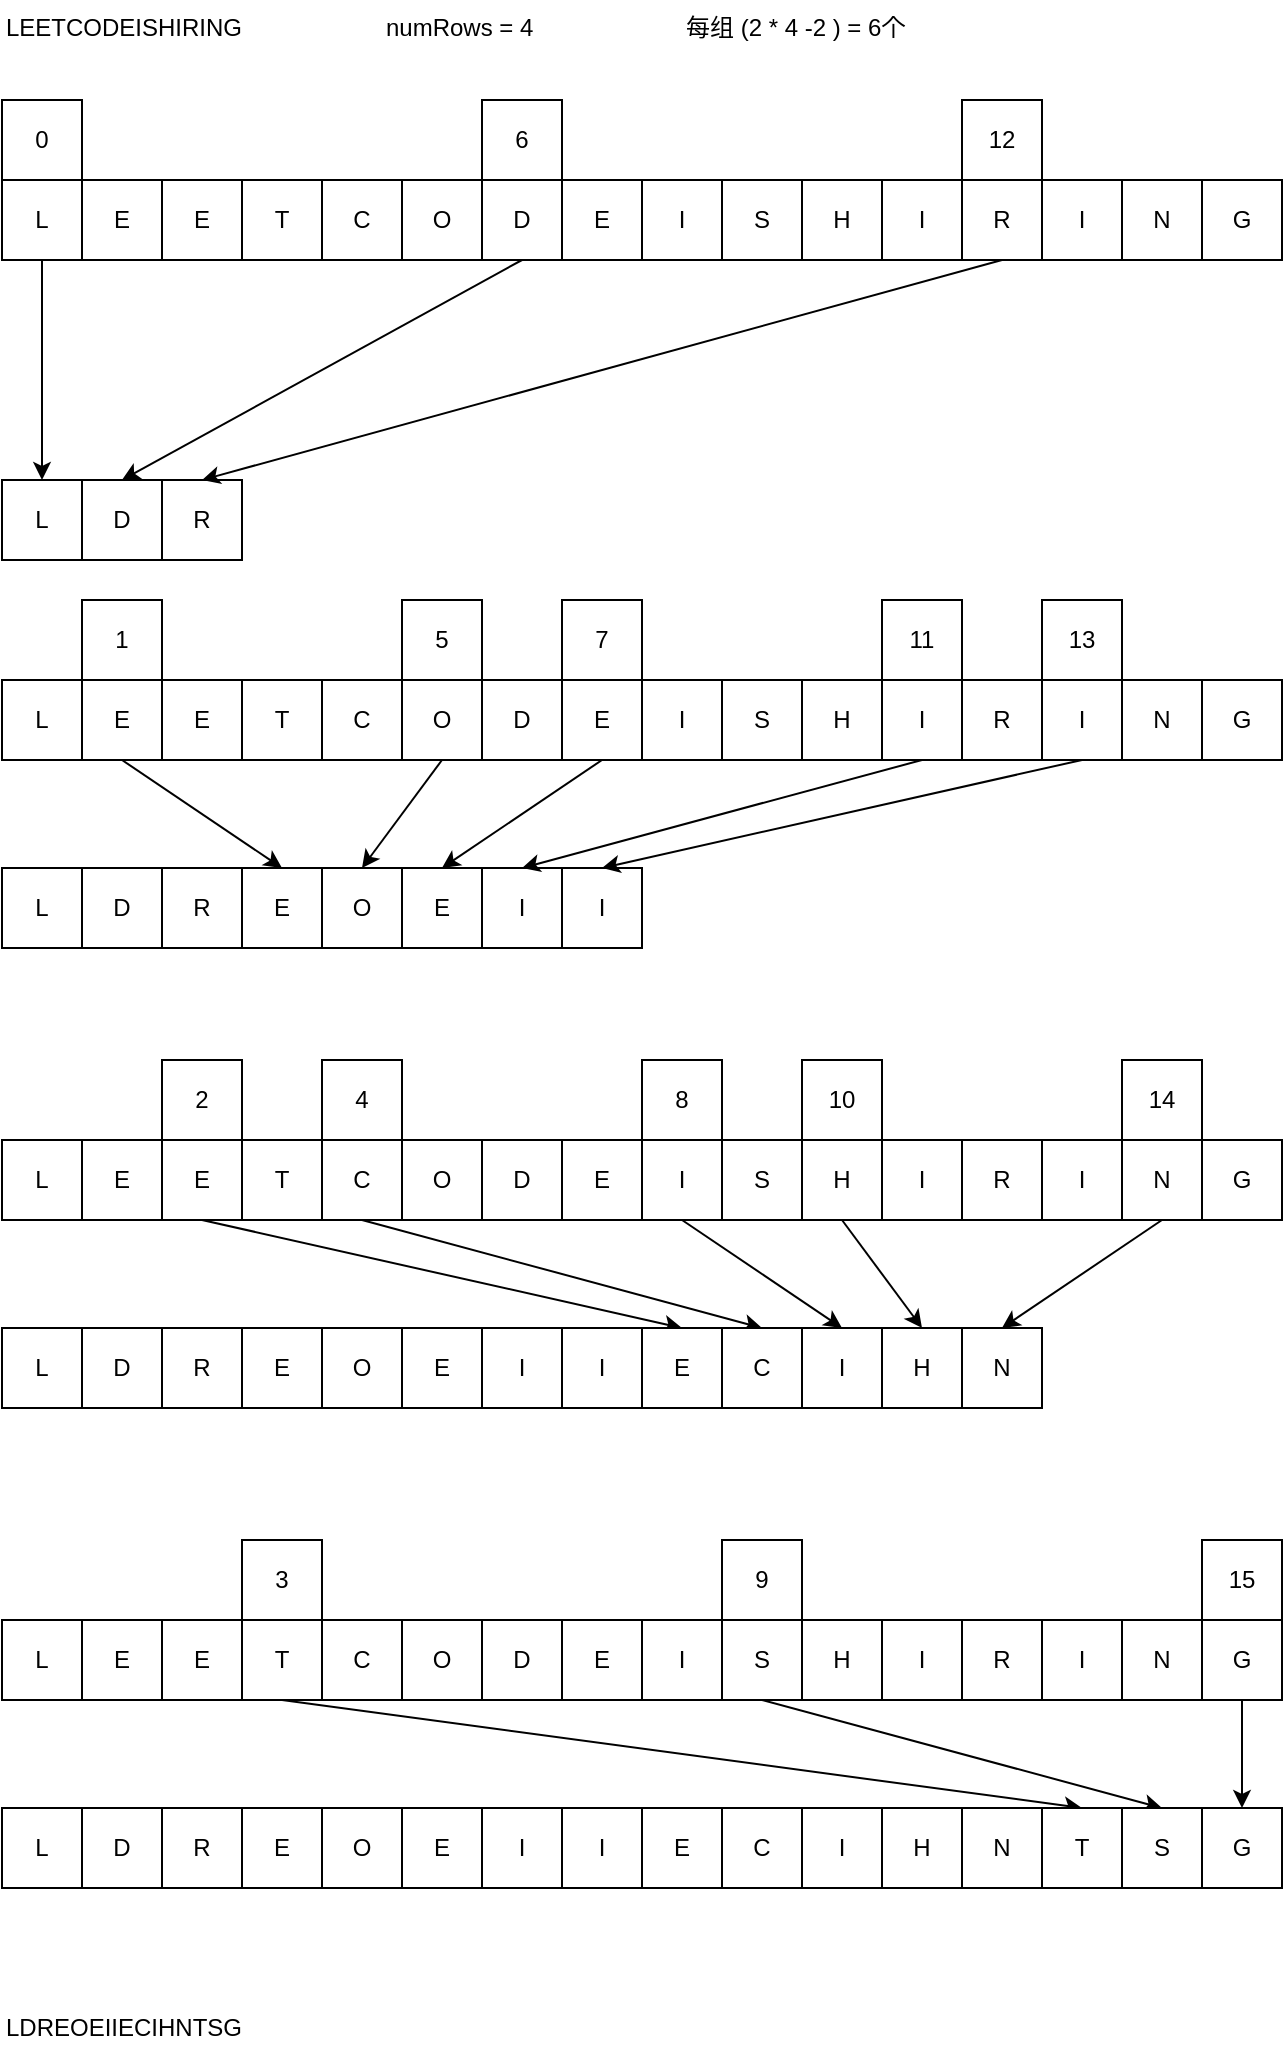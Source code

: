 <mxfile version="12.2.4"><diagram id="iaszmKcsb1CnrrRqqSlC"><mxGraphModel dx="822" dy="621" grid="1" gridSize="10" guides="1" tooltips="1" connect="1" arrows="1" fold="1" page="1" pageScale="1" pageWidth="827" pageHeight="1169" math="0" shadow="0"><root><mxCell id="0"/><mxCell id="1" parent="0"/><mxCell id="2" value="LEETCODEISHIRING" style="text;html=1;" vertex="1" parent="1"><mxGeometry x="100" y="110" width="140" height="30" as="geometry"/></mxCell><mxCell id="26" style="edgeStyle=orthogonalEdgeStyle;rounded=0;orthogonalLoop=1;jettySize=auto;html=1;exitX=0.5;exitY=1;exitDx=0;exitDy=0;" edge="1" parent="1" source="3" target="24"><mxGeometry relative="1" as="geometry"/></mxCell><mxCell id="3" value="L" style="rounded=0;whiteSpace=wrap;html=1;" vertex="1" parent="1"><mxGeometry x="100" y="200" width="40" height="40" as="geometry"/></mxCell><mxCell id="5" value="E" style="rounded=0;whiteSpace=wrap;html=1;" vertex="1" parent="1"><mxGeometry x="140" y="200" width="40" height="40" as="geometry"/></mxCell><mxCell id="6" value="E" style="rounded=0;whiteSpace=wrap;html=1;" vertex="1" parent="1"><mxGeometry x="180" y="200" width="40" height="40" as="geometry"/></mxCell><mxCell id="7" value="T" style="rounded=0;whiteSpace=wrap;html=1;" vertex="1" parent="1"><mxGeometry x="220" y="200" width="40" height="40" as="geometry"/></mxCell><mxCell id="8" value="C" style="rounded=0;whiteSpace=wrap;html=1;" vertex="1" parent="1"><mxGeometry x="260" y="200" width="40" height="40" as="geometry"/></mxCell><mxCell id="9" value="O" style="rounded=0;whiteSpace=wrap;html=1;" vertex="1" parent="1"><mxGeometry x="300" y="200" width="40" height="40" as="geometry"/></mxCell><mxCell id="10" value="D" style="rounded=0;whiteSpace=wrap;html=1;" vertex="1" parent="1"><mxGeometry x="340" y="200" width="40" height="40" as="geometry"/></mxCell><mxCell id="11" value="E" style="rounded=0;whiteSpace=wrap;html=1;" vertex="1" parent="1"><mxGeometry x="380" y="200" width="40" height="40" as="geometry"/></mxCell><mxCell id="12" value="I" style="rounded=0;whiteSpace=wrap;html=1;" vertex="1" parent="1"><mxGeometry x="420" y="200" width="40" height="40" as="geometry"/></mxCell><mxCell id="13" value="S" style="rounded=0;whiteSpace=wrap;html=1;" vertex="1" parent="1"><mxGeometry x="460" y="200" width="40" height="40" as="geometry"/></mxCell><mxCell id="14" value="H" style="rounded=0;whiteSpace=wrap;html=1;" vertex="1" parent="1"><mxGeometry x="500" y="200" width="40" height="40" as="geometry"/></mxCell><mxCell id="15" value="I" style="rounded=0;whiteSpace=wrap;html=1;" vertex="1" parent="1"><mxGeometry x="540" y="200" width="40" height="40" as="geometry"/></mxCell><mxCell id="16" value="R" style="rounded=0;whiteSpace=wrap;html=1;" vertex="1" parent="1"><mxGeometry x="580" y="200" width="40" height="40" as="geometry"/></mxCell><mxCell id="17" value="I" style="rounded=0;whiteSpace=wrap;html=1;" vertex="1" parent="1"><mxGeometry x="620" y="200" width="40" height="40" as="geometry"/></mxCell><mxCell id="18" value="N" style="rounded=0;whiteSpace=wrap;html=1;" vertex="1" parent="1"><mxGeometry x="660" y="200" width="40" height="40" as="geometry"/></mxCell><mxCell id="19" value="G" style="rounded=0;whiteSpace=wrap;html=1;" vertex="1" parent="1"><mxGeometry x="700" y="200" width="40" height="40" as="geometry"/></mxCell><mxCell id="22" value="numRows = 4" style="text;html=1;" vertex="1" parent="1"><mxGeometry x="290" y="110" width="100" height="30" as="geometry"/></mxCell><mxCell id="23" value="每组 (2 * 4 -2 ) = 6个" style="text;html=1;" vertex="1" parent="1"><mxGeometry x="440" y="110" width="120" height="30" as="geometry"/></mxCell><mxCell id="24" value="L" style="rounded=0;whiteSpace=wrap;html=1;" vertex="1" parent="1"><mxGeometry x="100" y="350" width="40" height="40" as="geometry"/></mxCell><mxCell id="25" value="D" style="rounded=0;whiteSpace=wrap;html=1;" vertex="1" parent="1"><mxGeometry x="140" y="350" width="40" height="40" as="geometry"/></mxCell><mxCell id="28" value="R" style="rounded=0;whiteSpace=wrap;html=1;" vertex="1" parent="1"><mxGeometry x="180" y="350" width="40" height="40" as="geometry"/></mxCell><mxCell id="30" value="" style="endArrow=classic;html=1;exitX=0.5;exitY=1;exitDx=0;exitDy=0;entryX=0.5;entryY=0;entryDx=0;entryDy=0;" edge="1" parent="1" source="16" target="28"><mxGeometry width="50" height="50" relative="1" as="geometry"><mxPoint x="100" y="460" as="sourcePoint"/><mxPoint x="150" y="410" as="targetPoint"/></mxGeometry></mxCell><mxCell id="31" value="" style="endArrow=classic;html=1;exitX=0.5;exitY=1;exitDx=0;exitDy=0;entryX=0.5;entryY=0;entryDx=0;entryDy=0;" edge="1" parent="1" source="10" target="25"><mxGeometry width="50" height="50" relative="1" as="geometry"><mxPoint x="320" y="240" as="sourcePoint"/><mxPoint y="350" as="targetPoint"/></mxGeometry></mxCell><mxCell id="32" value="L" style="rounded=0;whiteSpace=wrap;html=1;" vertex="1" parent="1"><mxGeometry x="100" y="450" width="40" height="40" as="geometry"/></mxCell><mxCell id="33" value="E" style="rounded=0;whiteSpace=wrap;html=1;" vertex="1" parent="1"><mxGeometry x="140" y="450" width="40" height="40" as="geometry"/></mxCell><mxCell id="34" value="E" style="rounded=0;whiteSpace=wrap;html=1;" vertex="1" parent="1"><mxGeometry x="180" y="450" width="40" height="40" as="geometry"/></mxCell><mxCell id="35" value="T" style="rounded=0;whiteSpace=wrap;html=1;" vertex="1" parent="1"><mxGeometry x="220" y="450" width="40" height="40" as="geometry"/></mxCell><mxCell id="36" value="C" style="rounded=0;whiteSpace=wrap;html=1;" vertex="1" parent="1"><mxGeometry x="260" y="450" width="40" height="40" as="geometry"/></mxCell><mxCell id="37" value="O" style="rounded=0;whiteSpace=wrap;html=1;" vertex="1" parent="1"><mxGeometry x="300" y="450" width="40" height="40" as="geometry"/></mxCell><mxCell id="38" value="D" style="rounded=0;whiteSpace=wrap;html=1;" vertex="1" parent="1"><mxGeometry x="340" y="450" width="40" height="40" as="geometry"/></mxCell><mxCell id="39" value="E" style="rounded=0;whiteSpace=wrap;html=1;" vertex="1" parent="1"><mxGeometry x="380" y="450" width="40" height="40" as="geometry"/></mxCell><mxCell id="40" value="I" style="rounded=0;whiteSpace=wrap;html=1;" vertex="1" parent="1"><mxGeometry x="420" y="450" width="40" height="40" as="geometry"/></mxCell><mxCell id="41" value="S" style="rounded=0;whiteSpace=wrap;html=1;" vertex="1" parent="1"><mxGeometry x="460" y="450" width="40" height="40" as="geometry"/></mxCell><mxCell id="42" value="H" style="rounded=0;whiteSpace=wrap;html=1;" vertex="1" parent="1"><mxGeometry x="500" y="450" width="40" height="40" as="geometry"/></mxCell><mxCell id="43" value="I" style="rounded=0;whiteSpace=wrap;html=1;" vertex="1" parent="1"><mxGeometry x="540" y="450" width="40" height="40" as="geometry"/></mxCell><mxCell id="44" value="R" style="rounded=0;whiteSpace=wrap;html=1;" vertex="1" parent="1"><mxGeometry x="580" y="450" width="40" height="40" as="geometry"/></mxCell><mxCell id="45" value="I" style="rounded=0;whiteSpace=wrap;html=1;" vertex="1" parent="1"><mxGeometry x="620" y="450" width="40" height="40" as="geometry"/></mxCell><mxCell id="46" value="N" style="rounded=0;whiteSpace=wrap;html=1;" vertex="1" parent="1"><mxGeometry x="660" y="450" width="40" height="40" as="geometry"/></mxCell><mxCell id="47" value="G" style="rounded=0;whiteSpace=wrap;html=1;" vertex="1" parent="1"><mxGeometry x="700" y="450" width="40" height="40" as="geometry"/></mxCell><mxCell id="48" value="L" style="rounded=0;whiteSpace=wrap;html=1;" vertex="1" parent="1"><mxGeometry x="100" y="544" width="40" height="40" as="geometry"/></mxCell><mxCell id="49" value="D" style="rounded=0;whiteSpace=wrap;html=1;" vertex="1" parent="1"><mxGeometry x="140" y="544" width="40" height="40" as="geometry"/></mxCell><mxCell id="50" value="R" style="rounded=0;whiteSpace=wrap;html=1;" vertex="1" parent="1"><mxGeometry x="180" y="544" width="40" height="40" as="geometry"/></mxCell><mxCell id="51" value="E" style="rounded=0;whiteSpace=wrap;html=1;" vertex="1" parent="1"><mxGeometry x="220" y="544" width="40" height="40" as="geometry"/></mxCell><mxCell id="53" value="" style="endArrow=classic;html=1;exitX=0.5;exitY=1;exitDx=0;exitDy=0;entryX=0.5;entryY=0;entryDx=0;entryDy=0;" edge="1" parent="1" source="33" target="51"><mxGeometry width="50" height="50" relative="1" as="geometry"><mxPoint x="100" y="660" as="sourcePoint"/><mxPoint x="150" y="610" as="targetPoint"/></mxGeometry></mxCell><mxCell id="54" value="0" style="rounded=0;whiteSpace=wrap;html=1;" vertex="1" parent="1"><mxGeometry x="100" y="160" width="40" height="40" as="geometry"/></mxCell><mxCell id="55" value="6" style="rounded=0;whiteSpace=wrap;html=1;" vertex="1" parent="1"><mxGeometry x="340" y="160" width="40" height="40" as="geometry"/></mxCell><mxCell id="56" value="12" style="rounded=0;whiteSpace=wrap;html=1;" vertex="1" parent="1"><mxGeometry x="580" y="160" width="40" height="40" as="geometry"/></mxCell><mxCell id="57" value="1" style="rounded=0;whiteSpace=wrap;html=1;" vertex="1" parent="1"><mxGeometry x="140" y="410" width="40" height="40" as="geometry"/></mxCell><mxCell id="58" value="5" style="rounded=0;whiteSpace=wrap;html=1;" vertex="1" parent="1"><mxGeometry x="300" y="410" width="40" height="40" as="geometry"/></mxCell><mxCell id="59" value="7" style="rounded=0;whiteSpace=wrap;html=1;" vertex="1" parent="1"><mxGeometry x="380" y="410" width="40" height="40" as="geometry"/></mxCell><mxCell id="60" value="11" style="rounded=0;whiteSpace=wrap;html=1;" vertex="1" parent="1"><mxGeometry x="540" y="410" width="40" height="40" as="geometry"/></mxCell><mxCell id="61" value="13" style="rounded=0;whiteSpace=wrap;html=1;" vertex="1" parent="1"><mxGeometry x="620" y="410" width="40" height="40" as="geometry"/></mxCell><mxCell id="62" value="O" style="rounded=0;whiteSpace=wrap;html=1;" vertex="1" parent="1"><mxGeometry x="260" y="544" width="40" height="40" as="geometry"/></mxCell><mxCell id="63" value="E" style="rounded=0;whiteSpace=wrap;html=1;" vertex="1" parent="1"><mxGeometry x="300" y="544" width="40" height="40" as="geometry"/></mxCell><mxCell id="64" value="I" style="rounded=0;whiteSpace=wrap;html=1;" vertex="1" parent="1"><mxGeometry x="340" y="544" width="40" height="40" as="geometry"/></mxCell><mxCell id="65" value="I" style="rounded=0;whiteSpace=wrap;html=1;" vertex="1" parent="1"><mxGeometry x="380" y="544" width="40" height="40" as="geometry"/></mxCell><mxCell id="66" value="" style="endArrow=classic;html=1;exitX=0.5;exitY=1;exitDx=0;exitDy=0;entryX=0.5;entryY=0;entryDx=0;entryDy=0;" edge="1" parent="1" source="37" target="62"><mxGeometry width="50" height="50" relative="1" as="geometry"><mxPoint x="290" y="540" as="sourcePoint"/><mxPoint x="340" y="490" as="targetPoint"/></mxGeometry></mxCell><mxCell id="67" value="" style="endArrow=classic;html=1;exitX=0.5;exitY=1;exitDx=0;exitDy=0;entryX=0.5;entryY=0;entryDx=0;entryDy=0;" edge="1" parent="1" source="39" target="63"><mxGeometry width="50" height="50" relative="1" as="geometry"><mxPoint x="330" y="500" as="sourcePoint"/><mxPoint x="290" y="554" as="targetPoint"/></mxGeometry></mxCell><mxCell id="68" value="" style="endArrow=classic;html=1;exitX=0.5;exitY=1;exitDx=0;exitDy=0;entryX=0.5;entryY=0;entryDx=0;entryDy=0;" edge="1" parent="1" source="43" target="64"><mxGeometry width="50" height="50" relative="1" as="geometry"><mxPoint x="410" y="500" as="sourcePoint"/><mxPoint x="330" y="554" as="targetPoint"/></mxGeometry></mxCell><mxCell id="69" value="" style="endArrow=classic;html=1;exitX=0.5;exitY=1;exitDx=0;exitDy=0;entryX=0.5;entryY=0;entryDx=0;entryDy=0;" edge="1" parent="1" source="45" target="65"><mxGeometry width="50" height="50" relative="1" as="geometry"><mxPoint x="570" y="500" as="sourcePoint"/><mxPoint x="370" y="554" as="targetPoint"/></mxGeometry></mxCell><mxCell id="70" value="L" style="rounded=0;whiteSpace=wrap;html=1;" vertex="1" parent="1"><mxGeometry x="100" y="680" width="40" height="40" as="geometry"/></mxCell><mxCell id="71" value="E" style="rounded=0;whiteSpace=wrap;html=1;" vertex="1" parent="1"><mxGeometry x="140" y="680" width="40" height="40" as="geometry"/></mxCell><mxCell id="72" value="E" style="rounded=0;whiteSpace=wrap;html=1;" vertex="1" parent="1"><mxGeometry x="180" y="680" width="40" height="40" as="geometry"/></mxCell><mxCell id="73" value="T" style="rounded=0;whiteSpace=wrap;html=1;" vertex="1" parent="1"><mxGeometry x="220" y="680" width="40" height="40" as="geometry"/></mxCell><mxCell id="74" value="C" style="rounded=0;whiteSpace=wrap;html=1;" vertex="1" parent="1"><mxGeometry x="260" y="680" width="40" height="40" as="geometry"/></mxCell><mxCell id="75" value="O" style="rounded=0;whiteSpace=wrap;html=1;" vertex="1" parent="1"><mxGeometry x="300" y="680" width="40" height="40" as="geometry"/></mxCell><mxCell id="76" value="D" style="rounded=0;whiteSpace=wrap;html=1;" vertex="1" parent="1"><mxGeometry x="340" y="680" width="40" height="40" as="geometry"/></mxCell><mxCell id="77" value="E" style="rounded=0;whiteSpace=wrap;html=1;" vertex="1" parent="1"><mxGeometry x="380" y="680" width="40" height="40" as="geometry"/></mxCell><mxCell id="78" value="I" style="rounded=0;whiteSpace=wrap;html=1;" vertex="1" parent="1"><mxGeometry x="420" y="680" width="40" height="40" as="geometry"/></mxCell><mxCell id="79" value="S" style="rounded=0;whiteSpace=wrap;html=1;" vertex="1" parent="1"><mxGeometry x="460" y="680" width="40" height="40" as="geometry"/></mxCell><mxCell id="80" value="H" style="rounded=0;whiteSpace=wrap;html=1;" vertex="1" parent="1"><mxGeometry x="500" y="680" width="40" height="40" as="geometry"/></mxCell><mxCell id="81" value="I" style="rounded=0;whiteSpace=wrap;html=1;" vertex="1" parent="1"><mxGeometry x="540" y="680" width="40" height="40" as="geometry"/></mxCell><mxCell id="82" value="R" style="rounded=0;whiteSpace=wrap;html=1;" vertex="1" parent="1"><mxGeometry x="580" y="680" width="40" height="40" as="geometry"/></mxCell><mxCell id="83" value="I" style="rounded=0;whiteSpace=wrap;html=1;" vertex="1" parent="1"><mxGeometry x="620" y="680" width="40" height="40" as="geometry"/></mxCell><mxCell id="84" value="N" style="rounded=0;whiteSpace=wrap;html=1;" vertex="1" parent="1"><mxGeometry x="660" y="680" width="40" height="40" as="geometry"/></mxCell><mxCell id="85" value="G" style="rounded=0;whiteSpace=wrap;html=1;" vertex="1" parent="1"><mxGeometry x="700" y="680" width="40" height="40" as="geometry"/></mxCell><mxCell id="86" value="L" style="rounded=0;whiteSpace=wrap;html=1;" vertex="1" parent="1"><mxGeometry x="100" y="774" width="40" height="40" as="geometry"/></mxCell><mxCell id="87" value="D" style="rounded=0;whiteSpace=wrap;html=1;" vertex="1" parent="1"><mxGeometry x="140" y="774" width="40" height="40" as="geometry"/></mxCell><mxCell id="88" value="R" style="rounded=0;whiteSpace=wrap;html=1;" vertex="1" parent="1"><mxGeometry x="180" y="774" width="40" height="40" as="geometry"/></mxCell><mxCell id="89" value="E" style="rounded=0;whiteSpace=wrap;html=1;" vertex="1" parent="1"><mxGeometry x="220" y="774" width="40" height="40" as="geometry"/></mxCell><mxCell id="90" value="" style="endArrow=classic;html=1;exitX=0.5;exitY=1;exitDx=0;exitDy=0;entryX=0.5;entryY=0;entryDx=0;entryDy=0;" edge="1" parent="1" source="72" target="104"><mxGeometry width="50" height="50" relative="1" as="geometry"><mxPoint x="100" y="890" as="sourcePoint"/><mxPoint x="150" y="840" as="targetPoint"/></mxGeometry></mxCell><mxCell id="91" value="2" style="rounded=0;whiteSpace=wrap;html=1;" vertex="1" parent="1"><mxGeometry x="180" y="640" width="40" height="40" as="geometry"/></mxCell><mxCell id="92" value="4" style="rounded=0;whiteSpace=wrap;html=1;" vertex="1" parent="1"><mxGeometry x="260" y="640" width="40" height="40" as="geometry"/></mxCell><mxCell id="93" value="8" style="rounded=0;whiteSpace=wrap;html=1;" vertex="1" parent="1"><mxGeometry x="420" y="640" width="40" height="40" as="geometry"/></mxCell><mxCell id="94" value="10" style="rounded=0;whiteSpace=wrap;html=1;" vertex="1" parent="1"><mxGeometry x="500" y="640" width="40" height="40" as="geometry"/></mxCell><mxCell id="95" value="14" style="rounded=0;whiteSpace=wrap;html=1;" vertex="1" parent="1"><mxGeometry x="660" y="640" width="40" height="40" as="geometry"/></mxCell><mxCell id="96" value="O" style="rounded=0;whiteSpace=wrap;html=1;" vertex="1" parent="1"><mxGeometry x="260" y="774" width="40" height="40" as="geometry"/></mxCell><mxCell id="97" value="E" style="rounded=0;whiteSpace=wrap;html=1;" vertex="1" parent="1"><mxGeometry x="300" y="774" width="40" height="40" as="geometry"/></mxCell><mxCell id="98" value="I" style="rounded=0;whiteSpace=wrap;html=1;" vertex="1" parent="1"><mxGeometry x="340" y="774" width="40" height="40" as="geometry"/></mxCell><mxCell id="99" value="I" style="rounded=0;whiteSpace=wrap;html=1;" vertex="1" parent="1"><mxGeometry x="380" y="774" width="40" height="40" as="geometry"/></mxCell><mxCell id="100" value="" style="endArrow=classic;html=1;exitX=0.5;exitY=1;exitDx=0;exitDy=0;entryX=0.5;entryY=0;entryDx=0;entryDy=0;" edge="1" parent="1" source="74" target="105"><mxGeometry width="50" height="50" relative="1" as="geometry"><mxPoint x="290" y="770" as="sourcePoint"/><mxPoint x="340" y="720" as="targetPoint"/></mxGeometry></mxCell><mxCell id="101" value="" style="endArrow=classic;html=1;exitX=0.5;exitY=1;exitDx=0;exitDy=0;entryX=0.5;entryY=0;entryDx=0;entryDy=0;" edge="1" parent="1" source="78" target="106"><mxGeometry width="50" height="50" relative="1" as="geometry"><mxPoint x="330" y="730" as="sourcePoint"/><mxPoint x="290" y="784" as="targetPoint"/></mxGeometry></mxCell><mxCell id="102" value="" style="endArrow=classic;html=1;exitX=0.5;exitY=1;exitDx=0;exitDy=0;entryX=0.5;entryY=0;entryDx=0;entryDy=0;" edge="1" parent="1" source="80" target="107"><mxGeometry width="50" height="50" relative="1" as="geometry"><mxPoint x="410" y="730" as="sourcePoint"/><mxPoint x="330" y="784" as="targetPoint"/></mxGeometry></mxCell><mxCell id="103" value="" style="endArrow=classic;html=1;exitX=0.5;exitY=1;exitDx=0;exitDy=0;entryX=0.5;entryY=0;entryDx=0;entryDy=0;" edge="1" parent="1" source="84" target="108"><mxGeometry width="50" height="50" relative="1" as="geometry"><mxPoint x="570" y="730" as="sourcePoint"/><mxPoint x="370" y="784" as="targetPoint"/></mxGeometry></mxCell><mxCell id="104" value="E" style="rounded=0;whiteSpace=wrap;html=1;" vertex="1" parent="1"><mxGeometry x="420" y="774" width="40" height="40" as="geometry"/></mxCell><mxCell id="105" value="C" style="rounded=0;whiteSpace=wrap;html=1;" vertex="1" parent="1"><mxGeometry x="460" y="774" width="40" height="40" as="geometry"/></mxCell><mxCell id="106" value="I" style="rounded=0;whiteSpace=wrap;html=1;" vertex="1" parent="1"><mxGeometry x="500" y="774" width="40" height="40" as="geometry"/></mxCell><mxCell id="107" value="H" style="rounded=0;whiteSpace=wrap;html=1;" vertex="1" parent="1"><mxGeometry x="540" y="774" width="40" height="40" as="geometry"/></mxCell><mxCell id="108" value="N" style="rounded=0;whiteSpace=wrap;html=1;" vertex="1" parent="1"><mxGeometry x="580" y="774" width="40" height="40" as="geometry"/></mxCell><mxCell id="109" value="L" style="rounded=0;whiteSpace=wrap;html=1;" vertex="1" parent="1"><mxGeometry x="100" y="920" width="40" height="40" as="geometry"/></mxCell><mxCell id="110" value="E" style="rounded=0;whiteSpace=wrap;html=1;" vertex="1" parent="1"><mxGeometry x="140" y="920" width="40" height="40" as="geometry"/></mxCell><mxCell id="111" value="E" style="rounded=0;whiteSpace=wrap;html=1;" vertex="1" parent="1"><mxGeometry x="180" y="920" width="40" height="40" as="geometry"/></mxCell><mxCell id="112" value="T" style="rounded=0;whiteSpace=wrap;html=1;" vertex="1" parent="1"><mxGeometry x="220" y="920" width="40" height="40" as="geometry"/></mxCell><mxCell id="113" value="C" style="rounded=0;whiteSpace=wrap;html=1;" vertex="1" parent="1"><mxGeometry x="260" y="920" width="40" height="40" as="geometry"/></mxCell><mxCell id="114" value="O" style="rounded=0;whiteSpace=wrap;html=1;" vertex="1" parent="1"><mxGeometry x="300" y="920" width="40" height="40" as="geometry"/></mxCell><mxCell id="115" value="D" style="rounded=0;whiteSpace=wrap;html=1;" vertex="1" parent="1"><mxGeometry x="340" y="920" width="40" height="40" as="geometry"/></mxCell><mxCell id="116" value="E" style="rounded=0;whiteSpace=wrap;html=1;" vertex="1" parent="1"><mxGeometry x="380" y="920" width="40" height="40" as="geometry"/></mxCell><mxCell id="117" value="I" style="rounded=0;whiteSpace=wrap;html=1;" vertex="1" parent="1"><mxGeometry x="420" y="920" width="40" height="40" as="geometry"/></mxCell><mxCell id="118" value="S" style="rounded=0;whiteSpace=wrap;html=1;" vertex="1" parent="1"><mxGeometry x="460" y="920" width="40" height="40" as="geometry"/></mxCell><mxCell id="119" value="H" style="rounded=0;whiteSpace=wrap;html=1;" vertex="1" parent="1"><mxGeometry x="500" y="920" width="40" height="40" as="geometry"/></mxCell><mxCell id="120" value="I" style="rounded=0;whiteSpace=wrap;html=1;" vertex="1" parent="1"><mxGeometry x="540" y="920" width="40" height="40" as="geometry"/></mxCell><mxCell id="121" value="R" style="rounded=0;whiteSpace=wrap;html=1;" vertex="1" parent="1"><mxGeometry x="580" y="920" width="40" height="40" as="geometry"/></mxCell><mxCell id="122" value="I" style="rounded=0;whiteSpace=wrap;html=1;" vertex="1" parent="1"><mxGeometry x="620" y="920" width="40" height="40" as="geometry"/></mxCell><mxCell id="123" value="N" style="rounded=0;whiteSpace=wrap;html=1;" vertex="1" parent="1"><mxGeometry x="660" y="920" width="40" height="40" as="geometry"/></mxCell><mxCell id="124" value="G" style="rounded=0;whiteSpace=wrap;html=1;" vertex="1" parent="1"><mxGeometry x="700" y="920" width="40" height="40" as="geometry"/></mxCell><mxCell id="125" value="L" style="rounded=0;whiteSpace=wrap;html=1;" vertex="1" parent="1"><mxGeometry x="100" y="1014" width="40" height="40" as="geometry"/></mxCell><mxCell id="126" value="D" style="rounded=0;whiteSpace=wrap;html=1;" vertex="1" parent="1"><mxGeometry x="140" y="1014" width="40" height="40" as="geometry"/></mxCell><mxCell id="127" value="R" style="rounded=0;whiteSpace=wrap;html=1;" vertex="1" parent="1"><mxGeometry x="180" y="1014" width="40" height="40" as="geometry"/></mxCell><mxCell id="128" value="E" style="rounded=0;whiteSpace=wrap;html=1;" vertex="1" parent="1"><mxGeometry x="220" y="1014" width="40" height="40" as="geometry"/></mxCell><mxCell id="130" value="3" style="rounded=0;whiteSpace=wrap;html=1;" vertex="1" parent="1"><mxGeometry x="220" y="880" width="40" height="40" as="geometry"/></mxCell><mxCell id="132" value="9" style="rounded=0;whiteSpace=wrap;html=1;" vertex="1" parent="1"><mxGeometry x="460" y="880" width="40" height="40" as="geometry"/></mxCell><mxCell id="134" value="15" style="rounded=0;whiteSpace=wrap;html=1;" vertex="1" parent="1"><mxGeometry x="700" y="880" width="40" height="40" as="geometry"/></mxCell><mxCell id="135" value="O" style="rounded=0;whiteSpace=wrap;html=1;" vertex="1" parent="1"><mxGeometry x="260" y="1014" width="40" height="40" as="geometry"/></mxCell><mxCell id="136" value="E" style="rounded=0;whiteSpace=wrap;html=1;" vertex="1" parent="1"><mxGeometry x="300" y="1014" width="40" height="40" as="geometry"/></mxCell><mxCell id="137" value="I" style="rounded=0;whiteSpace=wrap;html=1;" vertex="1" parent="1"><mxGeometry x="340" y="1014" width="40" height="40" as="geometry"/></mxCell><mxCell id="138" value="I" style="rounded=0;whiteSpace=wrap;html=1;" vertex="1" parent="1"><mxGeometry x="380" y="1014" width="40" height="40" as="geometry"/></mxCell><mxCell id="139" value="" style="endArrow=classic;html=1;exitX=0.5;exitY=1;exitDx=0;exitDy=0;entryX=0.5;entryY=0;entryDx=0;entryDy=0;" edge="1" parent="1" source="112" target="148"><mxGeometry width="50" height="50" relative="1" as="geometry"><mxPoint x="290" y="1010" as="sourcePoint"/><mxPoint x="340" y="960" as="targetPoint"/></mxGeometry></mxCell><mxCell id="141" value="" style="endArrow=classic;html=1;exitX=0.5;exitY=1;exitDx=0;exitDy=0;entryX=0.5;entryY=0;entryDx=0;entryDy=0;" edge="1" parent="1" source="118" target="149"><mxGeometry width="50" height="50" relative="1" as="geometry"><mxPoint x="410" y="970" as="sourcePoint"/><mxPoint x="330" y="1024" as="targetPoint"/></mxGeometry></mxCell><mxCell id="142" value="" style="endArrow=classic;html=1;exitX=0.5;exitY=1;exitDx=0;exitDy=0;entryX=0.5;entryY=0;entryDx=0;entryDy=0;" edge="1" parent="1" source="124" target="150"><mxGeometry width="50" height="50" relative="1" as="geometry"><mxPoint x="570" y="970" as="sourcePoint"/><mxPoint x="370" y="1024" as="targetPoint"/></mxGeometry></mxCell><mxCell id="143" value="E" style="rounded=0;whiteSpace=wrap;html=1;" vertex="1" parent="1"><mxGeometry x="420" y="1014" width="40" height="40" as="geometry"/></mxCell><mxCell id="144" value="C" style="rounded=0;whiteSpace=wrap;html=1;" vertex="1" parent="1"><mxGeometry x="460" y="1014" width="40" height="40" as="geometry"/></mxCell><mxCell id="145" value="I" style="rounded=0;whiteSpace=wrap;html=1;" vertex="1" parent="1"><mxGeometry x="500" y="1014" width="40" height="40" as="geometry"/></mxCell><mxCell id="146" value="H" style="rounded=0;whiteSpace=wrap;html=1;" vertex="1" parent="1"><mxGeometry x="540" y="1014" width="40" height="40" as="geometry"/></mxCell><mxCell id="147" value="N" style="rounded=0;whiteSpace=wrap;html=1;" vertex="1" parent="1"><mxGeometry x="580" y="1014" width="40" height="40" as="geometry"/></mxCell><mxCell id="148" value="T" style="rounded=0;whiteSpace=wrap;html=1;" vertex="1" parent="1"><mxGeometry x="620" y="1014" width="40" height="40" as="geometry"/></mxCell><mxCell id="149" value="S" style="rounded=0;whiteSpace=wrap;html=1;" vertex="1" parent="1"><mxGeometry x="660" y="1014" width="40" height="40" as="geometry"/></mxCell><mxCell id="150" value="G" style="rounded=0;whiteSpace=wrap;html=1;" vertex="1" parent="1"><mxGeometry x="700" y="1014" width="40" height="40" as="geometry"/></mxCell><mxCell id="151" value="LDREOEIIECIHNTSG" style="text;html=1;" vertex="1" parent="1"><mxGeometry x="100" y="1110" width="140" height="30" as="geometry"/></mxCell></root></mxGraphModel></diagram></mxfile>
